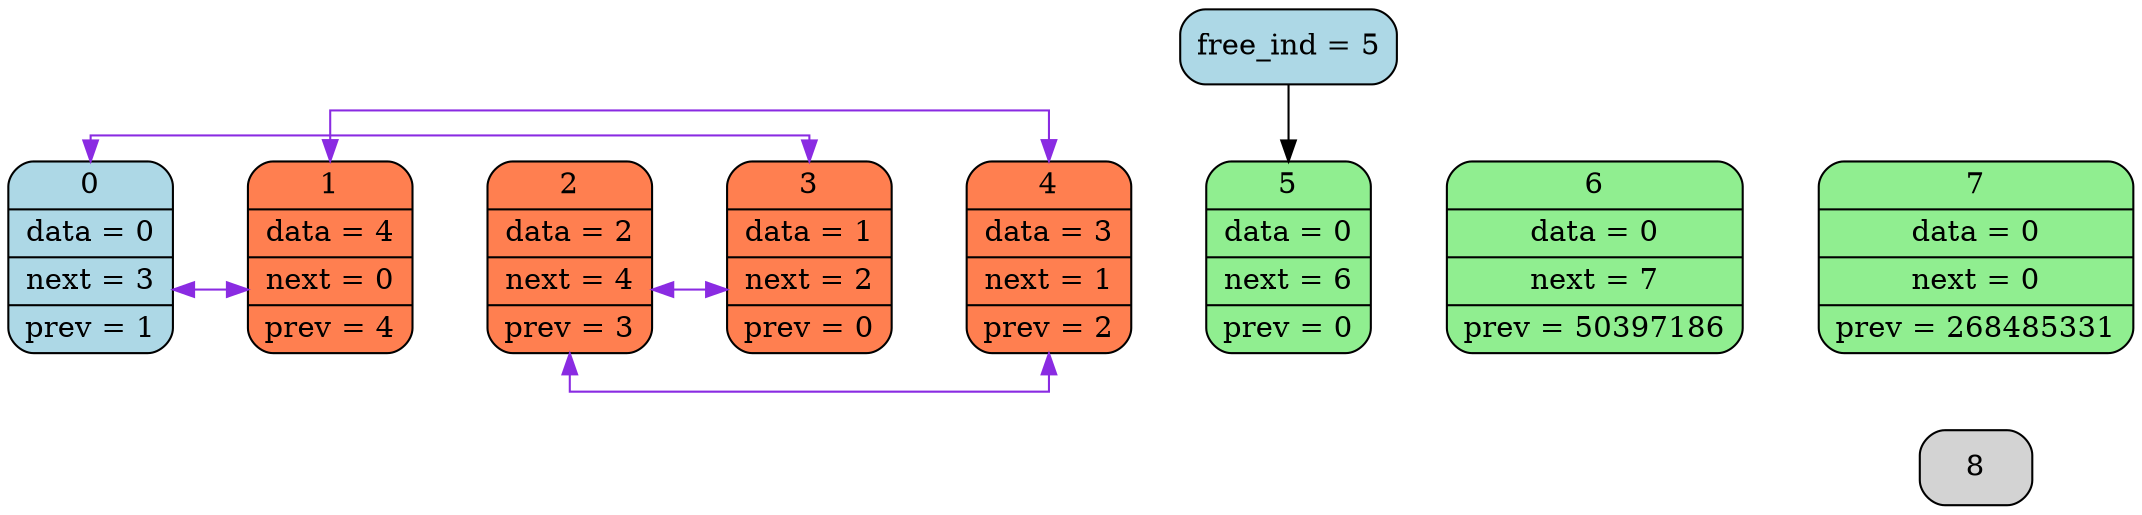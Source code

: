 digraph G
{
splines=ortho;
nodesep=0.5;
node[shape="record", style="rounded, filled"];

free[label = "free_ind = 5", style="rounded,filled", fillcolor = "lightblue"]
0[label = "{ <i>0|<d>data = 0|<n>next = 3|<p>prev = 1 }", fillcolor ="lightblue"];
1[label = "{ <i>1|<d>data = 4|<n>next = 0|<p>prev = 4 }", fillcolor = "coral"];
2[label = "{ <i>2|<d>data = 2|<n>next = 4|<p>prev = 3 }", fillcolor = "coral"];
3[label = "{ <i>3|<d>data = 1|<n>next = 2|<p>prev = 0 }", fillcolor = "coral"];
4[label = "{ <i>4|<d>data = 3|<n>next = 1|<p>prev = 2 }", fillcolor = "coral"];
5[label = "{ <i>5|<d>data = 0|<n>next = 6|<p>prev = 0 }", fillcolor = "coral"];
6[label = "{ <i>6|<d>data = 0|<n>next = 7|<p>prev = 50397186 }", fillcolor = "coral"];
7[label = "{ <i>7|<d>data = 0|<n>next = 0|<p>prev = 268485331 }", fillcolor = "coral"];

{ rank = same; 0; 1; 2; 3; 4; 5; 6; 7; }
0->1 [weight = 5000, style=invis, shape=inv]; 
1->2 [weight = 5000, style=invis, shape=inv]; 
2->3 [weight = 5000, style=invis, shape=inv]; 
3->4 [weight = 5000, style=invis, shape=inv]; 
4->5 [weight = 5000, style=invis, shape=inv]; 
5->6 [weight = 5000, style=invis, shape=inv]; 
6->7 [weight = 5000, style=invis, shape=inv]; 
7->8 [weight = 5000, style=invis, shape=inv]; 

0->3 [weight = 0, color = blueviolet, dir="both"];
3->2 [weight = 0, color = blueviolet, dir="both"];
2->4 [weight = 0, color = blueviolet, dir="both"];
4->1 [weight = 0, color = blueviolet, dir="both"];
1->0 [weight = 0, color = blueviolet, dir="both"];

free->5;
5[fillcolor = "lightgreen"];
6[fillcolor = "lightgreen"];
7[fillcolor = "lightgreen"];
}
